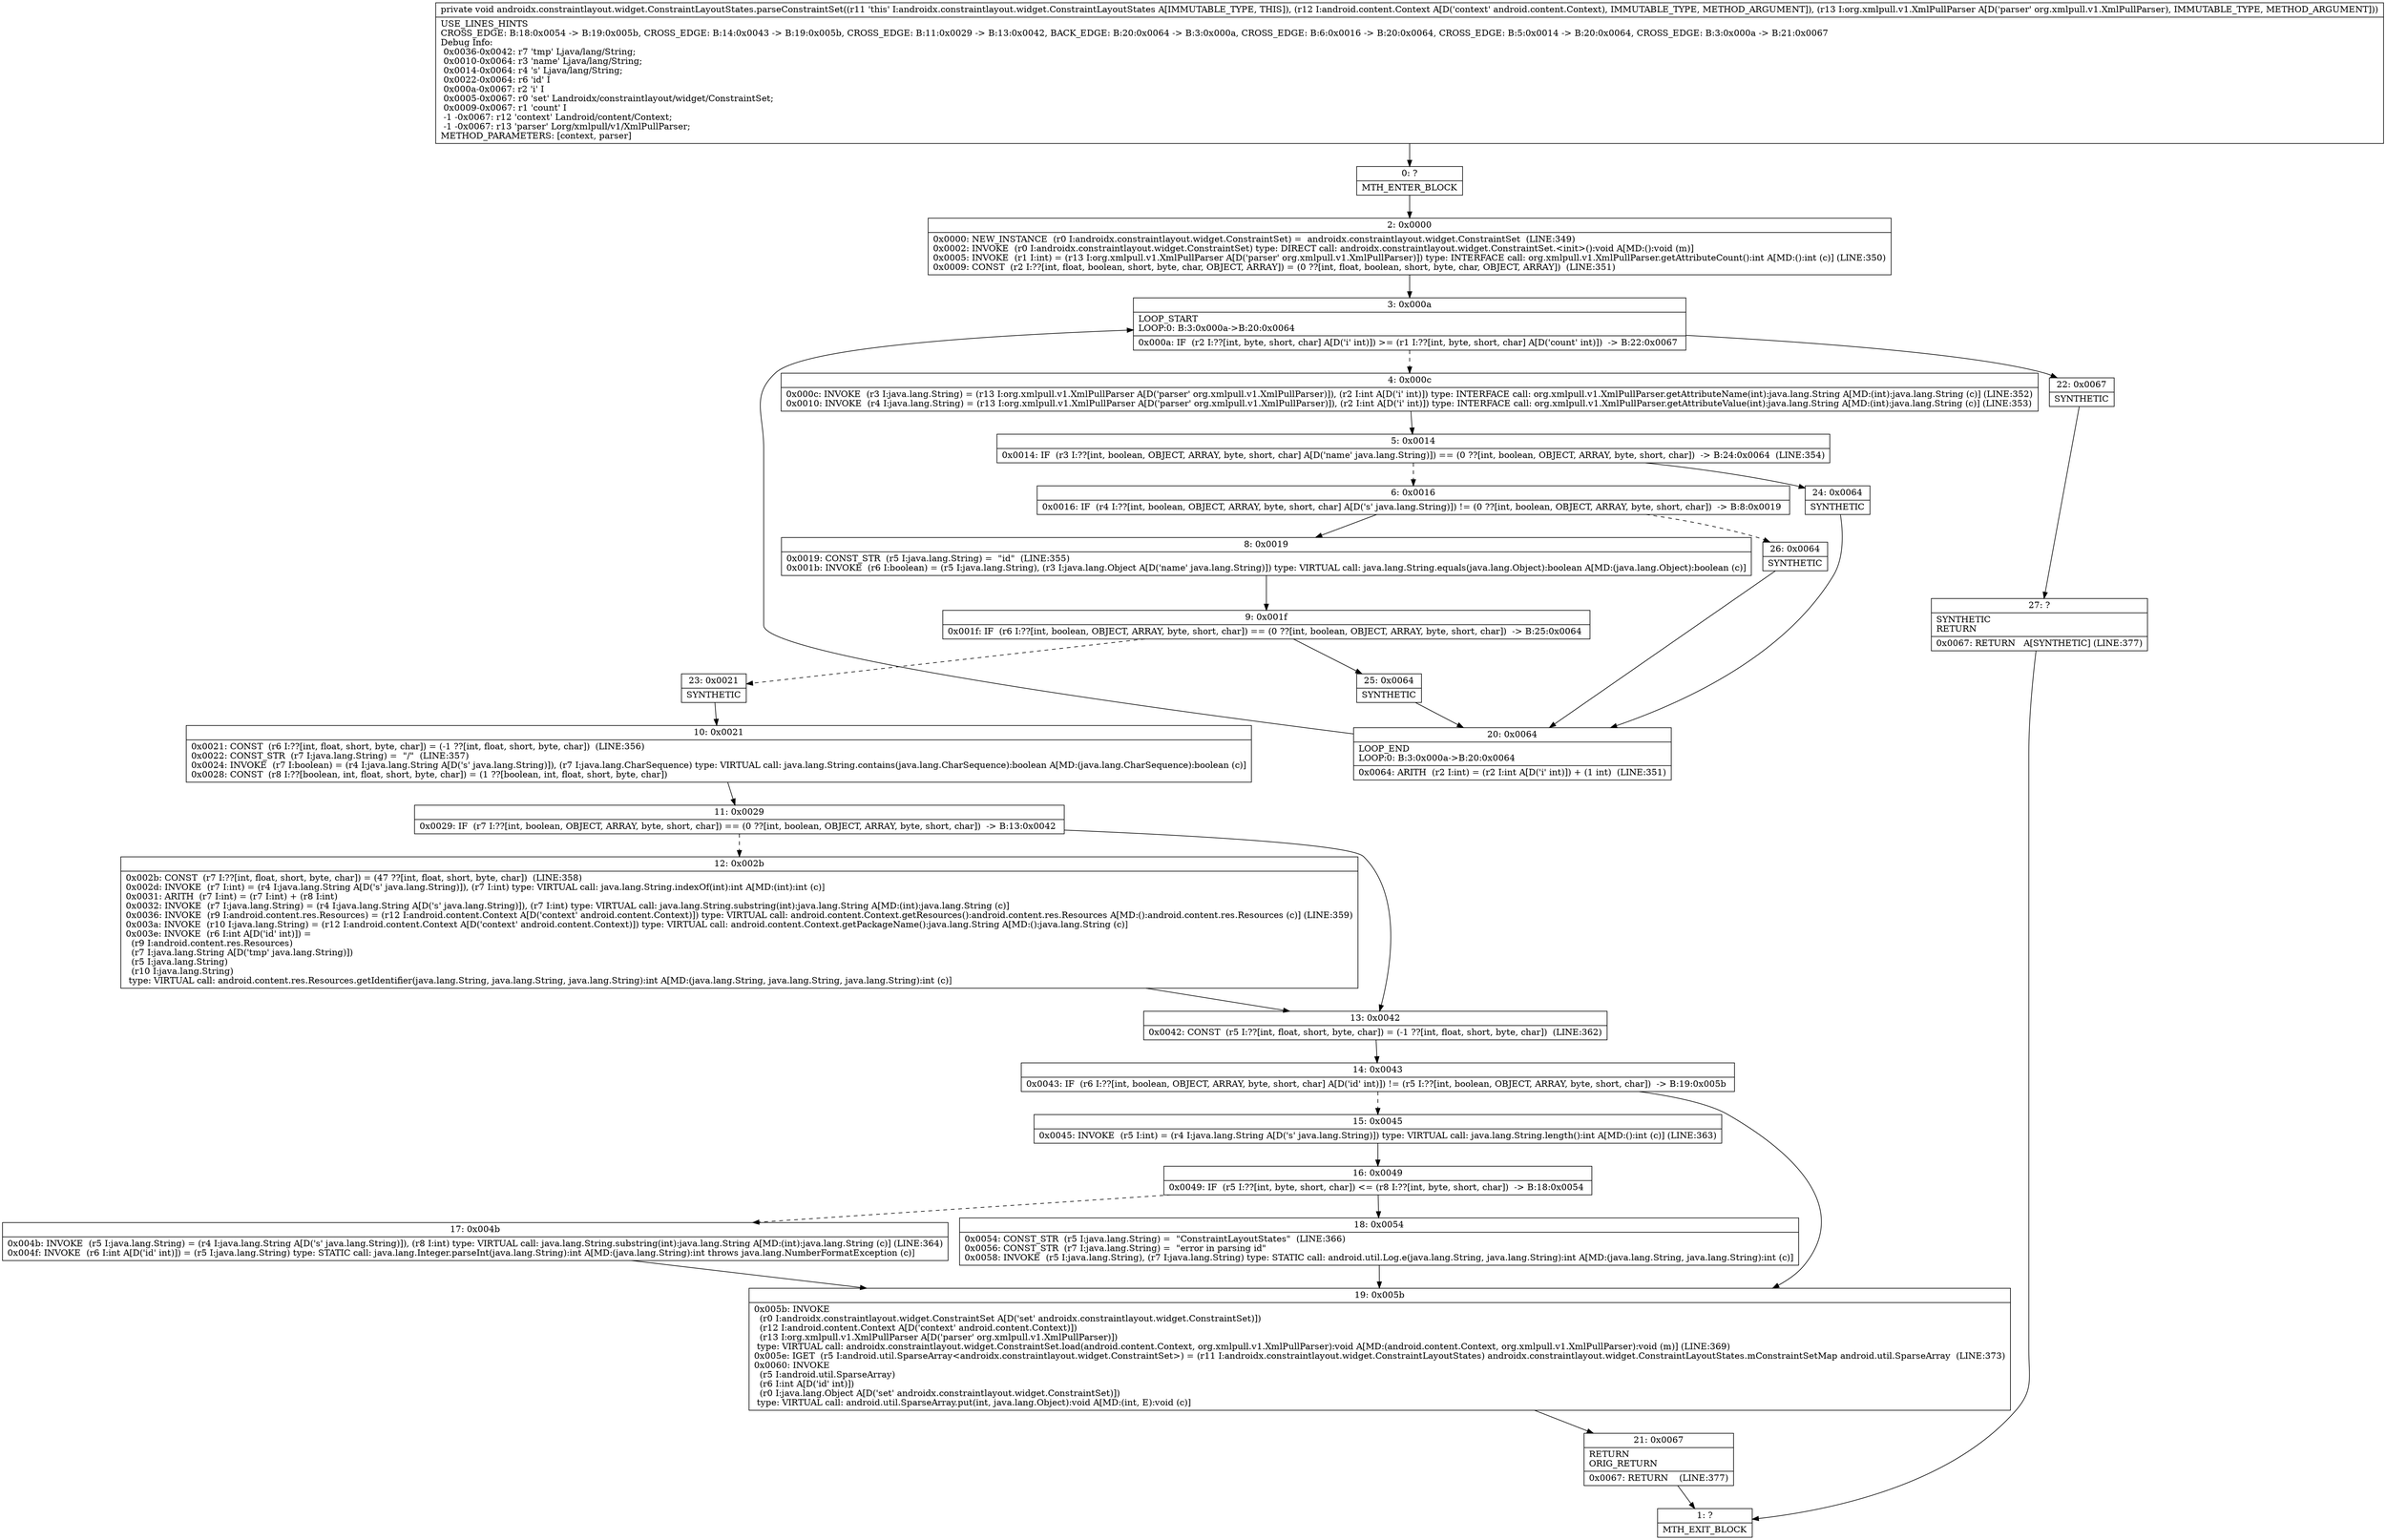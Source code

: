digraph "CFG forandroidx.constraintlayout.widget.ConstraintLayoutStates.parseConstraintSet(Landroid\/content\/Context;Lorg\/xmlpull\/v1\/XmlPullParser;)V" {
Node_0 [shape=record,label="{0\:\ ?|MTH_ENTER_BLOCK\l}"];
Node_2 [shape=record,label="{2\:\ 0x0000|0x0000: NEW_INSTANCE  (r0 I:androidx.constraintlayout.widget.ConstraintSet) =  androidx.constraintlayout.widget.ConstraintSet  (LINE:349)\l0x0002: INVOKE  (r0 I:androidx.constraintlayout.widget.ConstraintSet) type: DIRECT call: androidx.constraintlayout.widget.ConstraintSet.\<init\>():void A[MD:():void (m)]\l0x0005: INVOKE  (r1 I:int) = (r13 I:org.xmlpull.v1.XmlPullParser A[D('parser' org.xmlpull.v1.XmlPullParser)]) type: INTERFACE call: org.xmlpull.v1.XmlPullParser.getAttributeCount():int A[MD:():int (c)] (LINE:350)\l0x0009: CONST  (r2 I:??[int, float, boolean, short, byte, char, OBJECT, ARRAY]) = (0 ??[int, float, boolean, short, byte, char, OBJECT, ARRAY])  (LINE:351)\l}"];
Node_3 [shape=record,label="{3\:\ 0x000a|LOOP_START\lLOOP:0: B:3:0x000a\-\>B:20:0x0064\l|0x000a: IF  (r2 I:??[int, byte, short, char] A[D('i' int)]) \>= (r1 I:??[int, byte, short, char] A[D('count' int)])  \-\> B:22:0x0067 \l}"];
Node_4 [shape=record,label="{4\:\ 0x000c|0x000c: INVOKE  (r3 I:java.lang.String) = (r13 I:org.xmlpull.v1.XmlPullParser A[D('parser' org.xmlpull.v1.XmlPullParser)]), (r2 I:int A[D('i' int)]) type: INTERFACE call: org.xmlpull.v1.XmlPullParser.getAttributeName(int):java.lang.String A[MD:(int):java.lang.String (c)] (LINE:352)\l0x0010: INVOKE  (r4 I:java.lang.String) = (r13 I:org.xmlpull.v1.XmlPullParser A[D('parser' org.xmlpull.v1.XmlPullParser)]), (r2 I:int A[D('i' int)]) type: INTERFACE call: org.xmlpull.v1.XmlPullParser.getAttributeValue(int):java.lang.String A[MD:(int):java.lang.String (c)] (LINE:353)\l}"];
Node_5 [shape=record,label="{5\:\ 0x0014|0x0014: IF  (r3 I:??[int, boolean, OBJECT, ARRAY, byte, short, char] A[D('name' java.lang.String)]) == (0 ??[int, boolean, OBJECT, ARRAY, byte, short, char])  \-\> B:24:0x0064  (LINE:354)\l}"];
Node_6 [shape=record,label="{6\:\ 0x0016|0x0016: IF  (r4 I:??[int, boolean, OBJECT, ARRAY, byte, short, char] A[D('s' java.lang.String)]) != (0 ??[int, boolean, OBJECT, ARRAY, byte, short, char])  \-\> B:8:0x0019 \l}"];
Node_8 [shape=record,label="{8\:\ 0x0019|0x0019: CONST_STR  (r5 I:java.lang.String) =  \"id\"  (LINE:355)\l0x001b: INVOKE  (r6 I:boolean) = (r5 I:java.lang.String), (r3 I:java.lang.Object A[D('name' java.lang.String)]) type: VIRTUAL call: java.lang.String.equals(java.lang.Object):boolean A[MD:(java.lang.Object):boolean (c)]\l}"];
Node_9 [shape=record,label="{9\:\ 0x001f|0x001f: IF  (r6 I:??[int, boolean, OBJECT, ARRAY, byte, short, char]) == (0 ??[int, boolean, OBJECT, ARRAY, byte, short, char])  \-\> B:25:0x0064 \l}"];
Node_23 [shape=record,label="{23\:\ 0x0021|SYNTHETIC\l}"];
Node_10 [shape=record,label="{10\:\ 0x0021|0x0021: CONST  (r6 I:??[int, float, short, byte, char]) = (\-1 ??[int, float, short, byte, char])  (LINE:356)\l0x0022: CONST_STR  (r7 I:java.lang.String) =  \"\/\"  (LINE:357)\l0x0024: INVOKE  (r7 I:boolean) = (r4 I:java.lang.String A[D('s' java.lang.String)]), (r7 I:java.lang.CharSequence) type: VIRTUAL call: java.lang.String.contains(java.lang.CharSequence):boolean A[MD:(java.lang.CharSequence):boolean (c)]\l0x0028: CONST  (r8 I:??[boolean, int, float, short, byte, char]) = (1 ??[boolean, int, float, short, byte, char]) \l}"];
Node_11 [shape=record,label="{11\:\ 0x0029|0x0029: IF  (r7 I:??[int, boolean, OBJECT, ARRAY, byte, short, char]) == (0 ??[int, boolean, OBJECT, ARRAY, byte, short, char])  \-\> B:13:0x0042 \l}"];
Node_12 [shape=record,label="{12\:\ 0x002b|0x002b: CONST  (r7 I:??[int, float, short, byte, char]) = (47 ??[int, float, short, byte, char])  (LINE:358)\l0x002d: INVOKE  (r7 I:int) = (r4 I:java.lang.String A[D('s' java.lang.String)]), (r7 I:int) type: VIRTUAL call: java.lang.String.indexOf(int):int A[MD:(int):int (c)]\l0x0031: ARITH  (r7 I:int) = (r7 I:int) + (r8 I:int) \l0x0032: INVOKE  (r7 I:java.lang.String) = (r4 I:java.lang.String A[D('s' java.lang.String)]), (r7 I:int) type: VIRTUAL call: java.lang.String.substring(int):java.lang.String A[MD:(int):java.lang.String (c)]\l0x0036: INVOKE  (r9 I:android.content.res.Resources) = (r12 I:android.content.Context A[D('context' android.content.Context)]) type: VIRTUAL call: android.content.Context.getResources():android.content.res.Resources A[MD:():android.content.res.Resources (c)] (LINE:359)\l0x003a: INVOKE  (r10 I:java.lang.String) = (r12 I:android.content.Context A[D('context' android.content.Context)]) type: VIRTUAL call: android.content.Context.getPackageName():java.lang.String A[MD:():java.lang.String (c)]\l0x003e: INVOKE  (r6 I:int A[D('id' int)]) = \l  (r9 I:android.content.res.Resources)\l  (r7 I:java.lang.String A[D('tmp' java.lang.String)])\l  (r5 I:java.lang.String)\l  (r10 I:java.lang.String)\l type: VIRTUAL call: android.content.res.Resources.getIdentifier(java.lang.String, java.lang.String, java.lang.String):int A[MD:(java.lang.String, java.lang.String, java.lang.String):int (c)]\l}"];
Node_13 [shape=record,label="{13\:\ 0x0042|0x0042: CONST  (r5 I:??[int, float, short, byte, char]) = (\-1 ??[int, float, short, byte, char])  (LINE:362)\l}"];
Node_14 [shape=record,label="{14\:\ 0x0043|0x0043: IF  (r6 I:??[int, boolean, OBJECT, ARRAY, byte, short, char] A[D('id' int)]) != (r5 I:??[int, boolean, OBJECT, ARRAY, byte, short, char])  \-\> B:19:0x005b \l}"];
Node_15 [shape=record,label="{15\:\ 0x0045|0x0045: INVOKE  (r5 I:int) = (r4 I:java.lang.String A[D('s' java.lang.String)]) type: VIRTUAL call: java.lang.String.length():int A[MD:():int (c)] (LINE:363)\l}"];
Node_16 [shape=record,label="{16\:\ 0x0049|0x0049: IF  (r5 I:??[int, byte, short, char]) \<= (r8 I:??[int, byte, short, char])  \-\> B:18:0x0054 \l}"];
Node_17 [shape=record,label="{17\:\ 0x004b|0x004b: INVOKE  (r5 I:java.lang.String) = (r4 I:java.lang.String A[D('s' java.lang.String)]), (r8 I:int) type: VIRTUAL call: java.lang.String.substring(int):java.lang.String A[MD:(int):java.lang.String (c)] (LINE:364)\l0x004f: INVOKE  (r6 I:int A[D('id' int)]) = (r5 I:java.lang.String) type: STATIC call: java.lang.Integer.parseInt(java.lang.String):int A[MD:(java.lang.String):int throws java.lang.NumberFormatException (c)]\l}"];
Node_18 [shape=record,label="{18\:\ 0x0054|0x0054: CONST_STR  (r5 I:java.lang.String) =  \"ConstraintLayoutStates\"  (LINE:366)\l0x0056: CONST_STR  (r7 I:java.lang.String) =  \"error in parsing id\" \l0x0058: INVOKE  (r5 I:java.lang.String), (r7 I:java.lang.String) type: STATIC call: android.util.Log.e(java.lang.String, java.lang.String):int A[MD:(java.lang.String, java.lang.String):int (c)]\l}"];
Node_19 [shape=record,label="{19\:\ 0x005b|0x005b: INVOKE  \l  (r0 I:androidx.constraintlayout.widget.ConstraintSet A[D('set' androidx.constraintlayout.widget.ConstraintSet)])\l  (r12 I:android.content.Context A[D('context' android.content.Context)])\l  (r13 I:org.xmlpull.v1.XmlPullParser A[D('parser' org.xmlpull.v1.XmlPullParser)])\l type: VIRTUAL call: androidx.constraintlayout.widget.ConstraintSet.load(android.content.Context, org.xmlpull.v1.XmlPullParser):void A[MD:(android.content.Context, org.xmlpull.v1.XmlPullParser):void (m)] (LINE:369)\l0x005e: IGET  (r5 I:android.util.SparseArray\<androidx.constraintlayout.widget.ConstraintSet\>) = (r11 I:androidx.constraintlayout.widget.ConstraintLayoutStates) androidx.constraintlayout.widget.ConstraintLayoutStates.mConstraintSetMap android.util.SparseArray  (LINE:373)\l0x0060: INVOKE  \l  (r5 I:android.util.SparseArray)\l  (r6 I:int A[D('id' int)])\l  (r0 I:java.lang.Object A[D('set' androidx.constraintlayout.widget.ConstraintSet)])\l type: VIRTUAL call: android.util.SparseArray.put(int, java.lang.Object):void A[MD:(int, E):void (c)]\l}"];
Node_21 [shape=record,label="{21\:\ 0x0067|RETURN\lORIG_RETURN\l|0x0067: RETURN    (LINE:377)\l}"];
Node_1 [shape=record,label="{1\:\ ?|MTH_EXIT_BLOCK\l}"];
Node_25 [shape=record,label="{25\:\ 0x0064|SYNTHETIC\l}"];
Node_20 [shape=record,label="{20\:\ 0x0064|LOOP_END\lLOOP:0: B:3:0x000a\-\>B:20:0x0064\l|0x0064: ARITH  (r2 I:int) = (r2 I:int A[D('i' int)]) + (1 int)  (LINE:351)\l}"];
Node_26 [shape=record,label="{26\:\ 0x0064|SYNTHETIC\l}"];
Node_24 [shape=record,label="{24\:\ 0x0064|SYNTHETIC\l}"];
Node_22 [shape=record,label="{22\:\ 0x0067|SYNTHETIC\l}"];
Node_27 [shape=record,label="{27\:\ ?|SYNTHETIC\lRETURN\l|0x0067: RETURN   A[SYNTHETIC] (LINE:377)\l}"];
MethodNode[shape=record,label="{private void androidx.constraintlayout.widget.ConstraintLayoutStates.parseConstraintSet((r11 'this' I:androidx.constraintlayout.widget.ConstraintLayoutStates A[IMMUTABLE_TYPE, THIS]), (r12 I:android.content.Context A[D('context' android.content.Context), IMMUTABLE_TYPE, METHOD_ARGUMENT]), (r13 I:org.xmlpull.v1.XmlPullParser A[D('parser' org.xmlpull.v1.XmlPullParser), IMMUTABLE_TYPE, METHOD_ARGUMENT]))  | USE_LINES_HINTS\lCROSS_EDGE: B:18:0x0054 \-\> B:19:0x005b, CROSS_EDGE: B:14:0x0043 \-\> B:19:0x005b, CROSS_EDGE: B:11:0x0029 \-\> B:13:0x0042, BACK_EDGE: B:20:0x0064 \-\> B:3:0x000a, CROSS_EDGE: B:6:0x0016 \-\> B:20:0x0064, CROSS_EDGE: B:5:0x0014 \-\> B:20:0x0064, CROSS_EDGE: B:3:0x000a \-\> B:21:0x0067\lDebug Info:\l  0x0036\-0x0042: r7 'tmp' Ljava\/lang\/String;\l  0x0010\-0x0064: r3 'name' Ljava\/lang\/String;\l  0x0014\-0x0064: r4 's' Ljava\/lang\/String;\l  0x0022\-0x0064: r6 'id' I\l  0x000a\-0x0067: r2 'i' I\l  0x0005\-0x0067: r0 'set' Landroidx\/constraintlayout\/widget\/ConstraintSet;\l  0x0009\-0x0067: r1 'count' I\l  \-1 \-0x0067: r12 'context' Landroid\/content\/Context;\l  \-1 \-0x0067: r13 'parser' Lorg\/xmlpull\/v1\/XmlPullParser;\lMETHOD_PARAMETERS: [context, parser]\l}"];
MethodNode -> Node_0;Node_0 -> Node_2;
Node_2 -> Node_3;
Node_3 -> Node_4[style=dashed];
Node_3 -> Node_22;
Node_4 -> Node_5;
Node_5 -> Node_6[style=dashed];
Node_5 -> Node_24;
Node_6 -> Node_8;
Node_6 -> Node_26[style=dashed];
Node_8 -> Node_9;
Node_9 -> Node_23[style=dashed];
Node_9 -> Node_25;
Node_23 -> Node_10;
Node_10 -> Node_11;
Node_11 -> Node_12[style=dashed];
Node_11 -> Node_13;
Node_12 -> Node_13;
Node_13 -> Node_14;
Node_14 -> Node_15[style=dashed];
Node_14 -> Node_19;
Node_15 -> Node_16;
Node_16 -> Node_17[style=dashed];
Node_16 -> Node_18;
Node_17 -> Node_19;
Node_18 -> Node_19;
Node_19 -> Node_21;
Node_21 -> Node_1;
Node_25 -> Node_20;
Node_20 -> Node_3;
Node_26 -> Node_20;
Node_24 -> Node_20;
Node_22 -> Node_27;
Node_27 -> Node_1;
}

